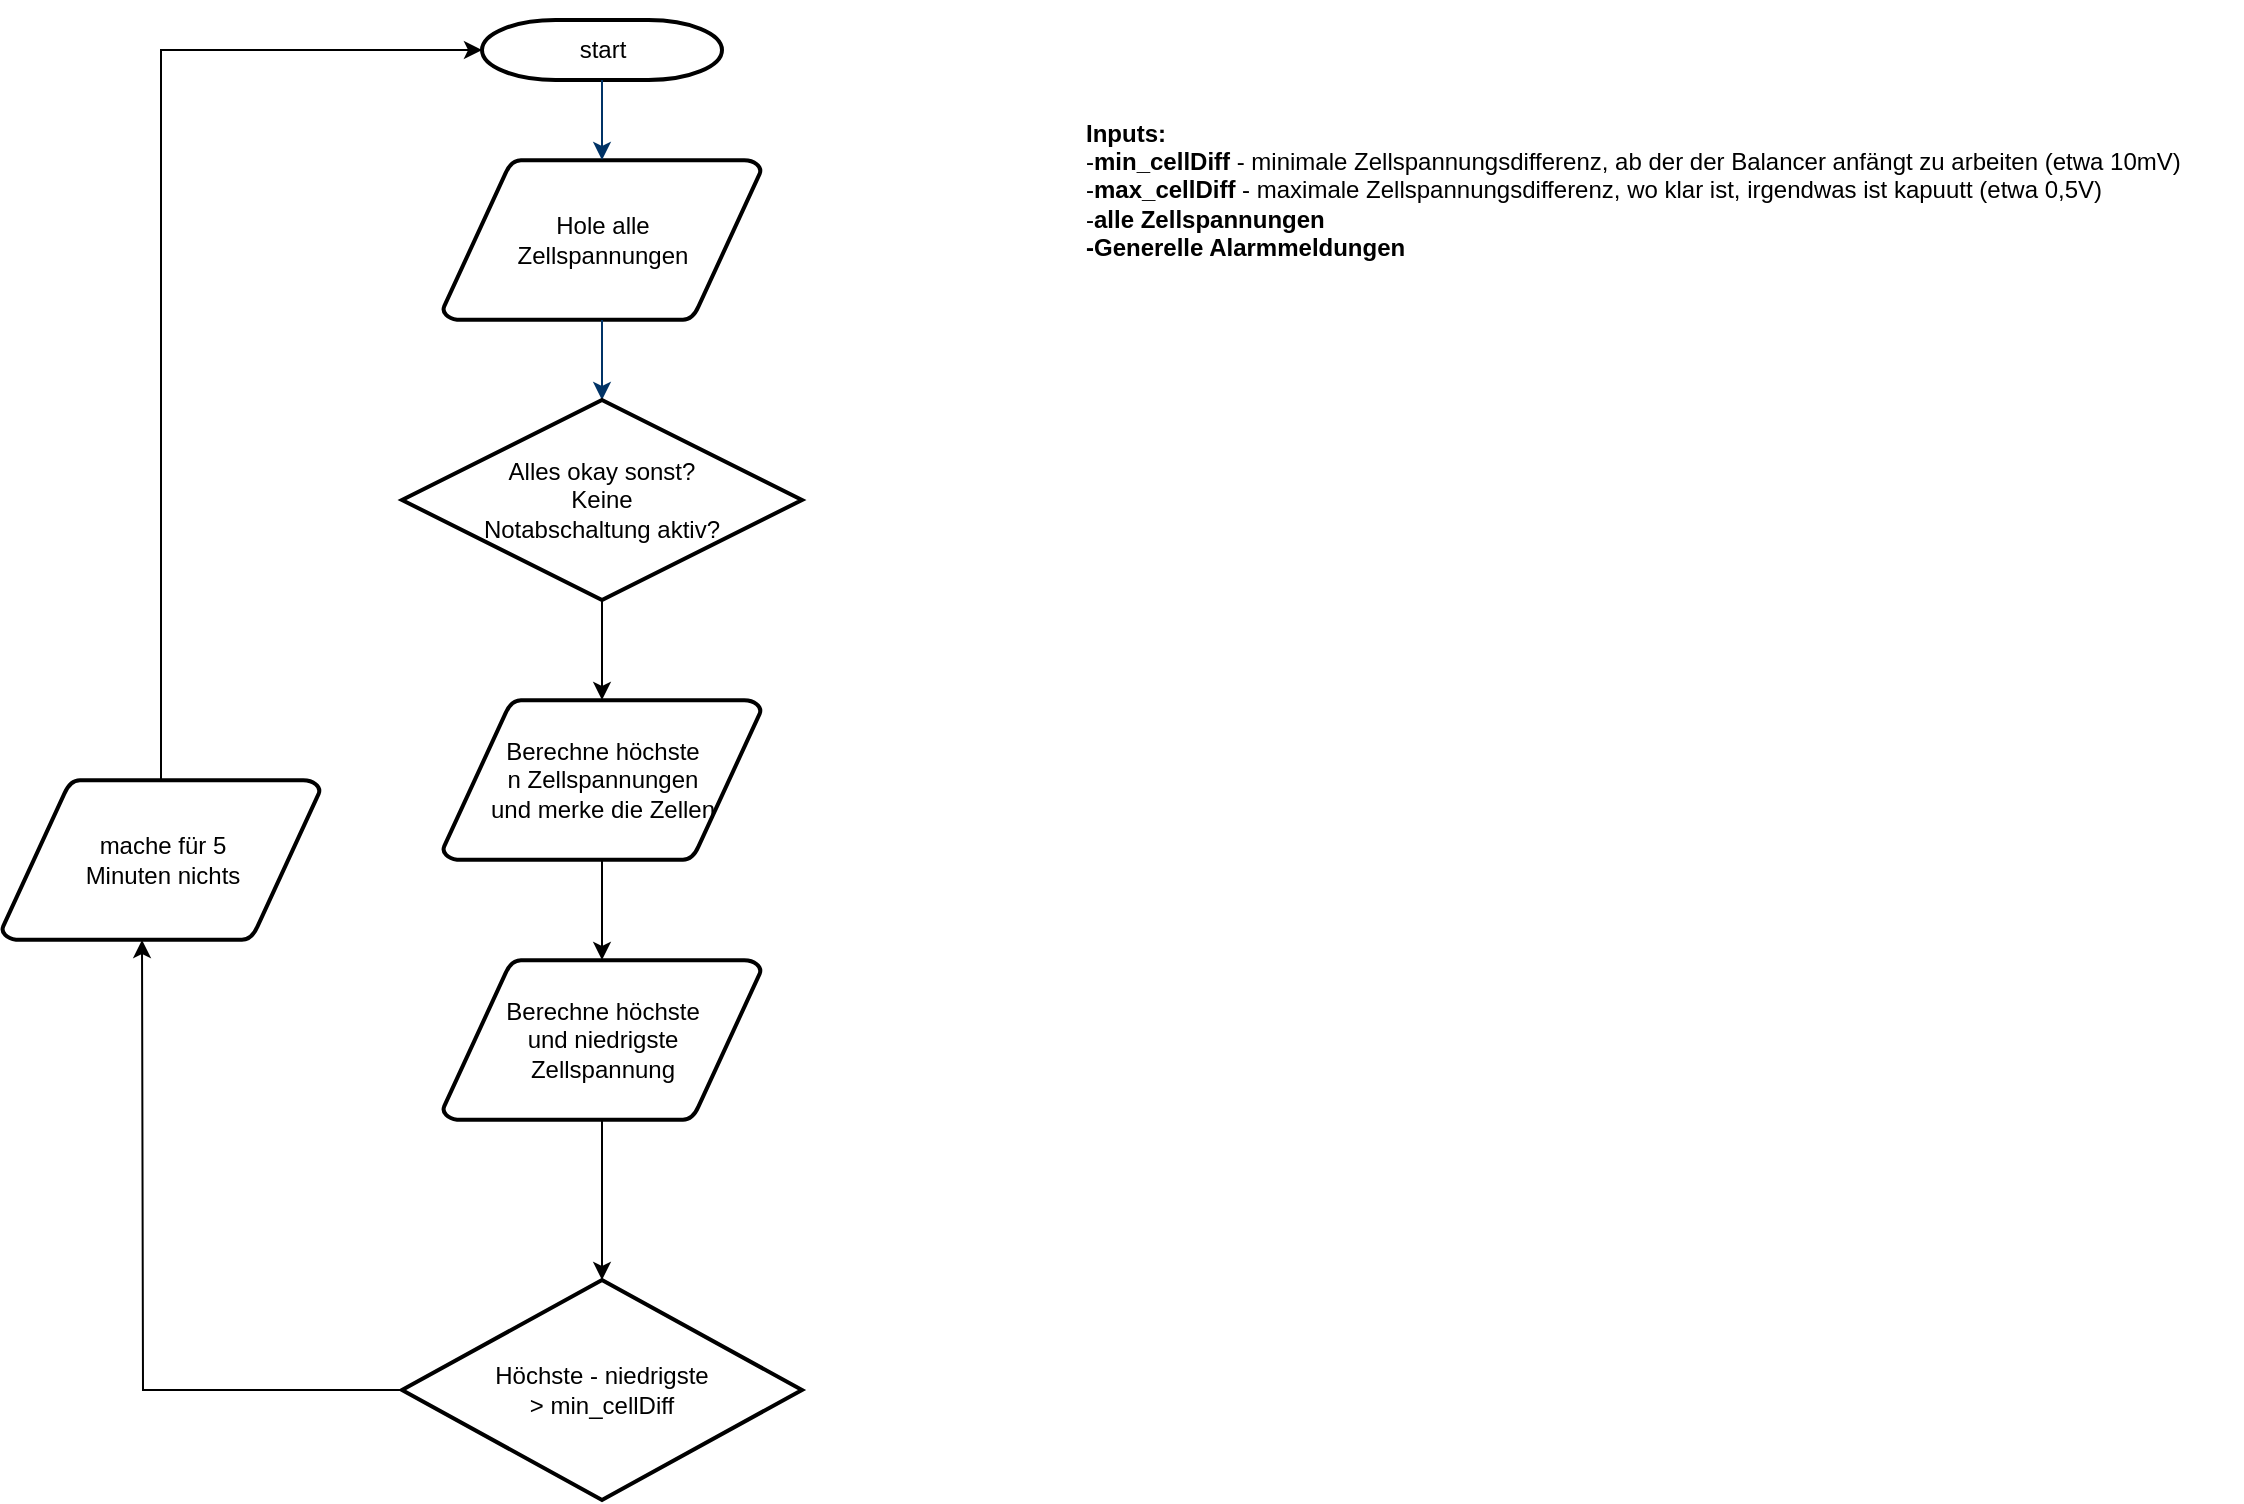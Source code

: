 <mxfile version="15.2.9" type="github">
  <diagram id="6a731a19-8d31-9384-78a2-239565b7b9f0" name="Page-1">
    <mxGraphModel dx="1422" dy="752" grid="1" gridSize="10" guides="1" tooltips="1" connect="1" arrows="1" fold="1" page="1" pageScale="1" pageWidth="1169" pageHeight="827" background="none" math="0" shadow="0">
      <root>
        <mxCell id="0" />
        <mxCell id="1" parent="0" />
        <mxCell id="2" value="start" style="shape=mxgraph.flowchart.terminator;strokeWidth=2;gradientColor=none;gradientDirection=north;fontStyle=0;html=1;" parent="1" vertex="1">
          <mxGeometry x="260" y="60" width="120" height="30" as="geometry" />
        </mxCell>
        <mxCell id="3" value="&lt;div&gt;Hole alle &lt;br&gt;&lt;/div&gt;&lt;div&gt;Zellspannungen&lt;/div&gt;" style="shape=mxgraph.flowchart.data;strokeWidth=2;gradientColor=none;gradientDirection=north;fontStyle=0;html=1;" parent="1" vertex="1">
          <mxGeometry x="240.5" y="130" width="159" height="80" as="geometry" />
        </mxCell>
        <mxCell id="7" style="fontStyle=1;strokeColor=#003366;strokeWidth=1;html=1;" parent="1" source="2" target="3" edge="1">
          <mxGeometry relative="1" as="geometry" />
        </mxCell>
        <mxCell id="8" style="fontStyle=1;strokeColor=#003366;strokeWidth=1;html=1;" parent="1" source="3" edge="1">
          <mxGeometry relative="1" as="geometry">
            <mxPoint x="320" y="250" as="targetPoint" />
          </mxGeometry>
        </mxCell>
        <mxCell id="As8NUsJZpkAplVv55lTX-58" value="" style="edgeStyle=orthogonalEdgeStyle;rounded=0;orthogonalLoop=1;jettySize=auto;html=1;" parent="1" source="As8NUsJZpkAplVv55lTX-55" target="As8NUsJZpkAplVv55lTX-57" edge="1">
          <mxGeometry relative="1" as="geometry" />
        </mxCell>
        <mxCell id="As8NUsJZpkAplVv55lTX-55" value="Alles okay sonst?&lt;br&gt;&lt;div&gt;Keine &lt;br&gt;&lt;/div&gt;&lt;div&gt;Notabschaltung aktiv?&lt;/div&gt;" style="strokeWidth=2;html=1;shape=mxgraph.flowchart.decision;whiteSpace=wrap;" parent="1" vertex="1">
          <mxGeometry x="220" y="250" width="200" height="100" as="geometry" />
        </mxCell>
        <mxCell id="As8NUsJZpkAplVv55lTX-60" value="" style="edgeStyle=orthogonalEdgeStyle;rounded=0;orthogonalLoop=1;jettySize=auto;html=1;" parent="1" source="As8NUsJZpkAplVv55lTX-57" target="As8NUsJZpkAplVv55lTX-59" edge="1">
          <mxGeometry relative="1" as="geometry" />
        </mxCell>
        <mxCell id="As8NUsJZpkAplVv55lTX-57" value="&lt;div&gt;Berechne höchste&lt;/div&gt;&lt;div&gt; n Zellspannungen&lt;/div&gt;&lt;div&gt;und merke die Zellen&lt;br&gt;&lt;/div&gt;" style="shape=mxgraph.flowchart.data;strokeWidth=2;gradientColor=none;gradientDirection=north;fontStyle=0;html=1;" parent="1" vertex="1">
          <mxGeometry x="240.5" y="400" width="159" height="80" as="geometry" />
        </mxCell>
        <mxCell id="77T18frlUKOqGSXx3T2g-9" value="" style="edgeStyle=orthogonalEdgeStyle;rounded=0;orthogonalLoop=1;jettySize=auto;html=1;" edge="1" parent="1" source="As8NUsJZpkAplVv55lTX-59" target="77T18frlUKOqGSXx3T2g-8">
          <mxGeometry relative="1" as="geometry" />
        </mxCell>
        <mxCell id="As8NUsJZpkAplVv55lTX-59" value="&lt;div&gt;Berechne höchste &lt;br&gt;&lt;/div&gt;&lt;div&gt;und niedrigste&lt;/div&gt;&lt;div&gt; Zellspannung&lt;/div&gt;" style="shape=mxgraph.flowchart.data;strokeWidth=2;gradientColor=none;gradientDirection=north;fontStyle=0;html=1;" parent="1" vertex="1">
          <mxGeometry x="240.5" y="530" width="159" height="80" as="geometry" />
        </mxCell>
        <mxCell id="77T18frlUKOqGSXx3T2g-12" style="edgeStyle=orthogonalEdgeStyle;rounded=0;orthogonalLoop=1;jettySize=auto;html=1;exitX=0;exitY=0.5;exitDx=0;exitDy=0;" edge="1" parent="1" source="77T18frlUKOqGSXx3T2g-8">
          <mxGeometry relative="1" as="geometry">
            <mxPoint x="90" y="520" as="targetPoint" />
          </mxGeometry>
        </mxCell>
        <mxCell id="77T18frlUKOqGSXx3T2g-8" value="&lt;div&gt;Höchste - niedrigste&lt;/div&gt;&lt;div&gt; &amp;gt; min_cellDiff &lt;/div&gt;" style="rhombus;whiteSpace=wrap;html=1;fontStyle=0;strokeWidth=2;gradientDirection=north;" vertex="1" parent="1">
          <mxGeometry x="220" y="690" width="200" height="110" as="geometry" />
        </mxCell>
        <mxCell id="77T18frlUKOqGSXx3T2g-14" style="edgeStyle=orthogonalEdgeStyle;rounded=0;orthogonalLoop=1;jettySize=auto;html=1;exitX=0.5;exitY=0;exitDx=0;exitDy=0;exitPerimeter=0;entryX=0;entryY=0.5;entryDx=0;entryDy=0;entryPerimeter=0;" edge="1" parent="1" source="77T18frlUKOqGSXx3T2g-13" target="2">
          <mxGeometry relative="1" as="geometry" />
        </mxCell>
        <mxCell id="77T18frlUKOqGSXx3T2g-13" value="&lt;div&gt;mache für 5 &lt;br&gt;&lt;/div&gt;&lt;div&gt;Minuten nichts&lt;/div&gt;" style="shape=mxgraph.flowchart.data;strokeWidth=2;gradientColor=none;gradientDirection=north;fontStyle=0;html=1;" vertex="1" parent="1">
          <mxGeometry x="20" y="440" width="159" height="80" as="geometry" />
        </mxCell>
        <mxCell id="77T18frlUKOqGSXx3T2g-15" value="&lt;div&gt;&lt;b&gt;Inputs:&lt;/b&gt;&lt;/div&gt;&lt;div&gt;-&lt;b&gt;min_cellDiff&lt;/b&gt; - minimale Zellspannungsdifferenz, ab der der Balancer anfängt zu arbeiten (etwa 10mV)&lt;br&gt;&lt;/div&gt;&lt;div&gt;-&lt;b&gt;max_cellDiff&lt;/b&gt; - maximale Zellspannungsdifferenz, wo klar ist, irgendwas ist kapuutt (etwa 0,5V)&lt;/div&gt;&lt;div&gt;-&lt;b&gt;alle Zellspannungen&lt;/b&gt;&lt;/div&gt;&lt;div&gt;&lt;b&gt;-Generelle Alarmmeldungen&lt;br&gt;&lt;/b&gt;&lt;/div&gt;" style="text;html=1;strokeColor=none;fillColor=none;align=left;verticalAlign=middle;whiteSpace=wrap;rounded=0;" vertex="1" parent="1">
          <mxGeometry x="560" y="50" width="580" height="190" as="geometry" />
        </mxCell>
      </root>
    </mxGraphModel>
  </diagram>
</mxfile>
